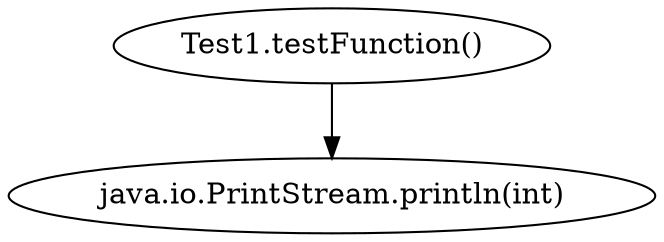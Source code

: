 digraph G {
  1 [ label="Test1.testFunction()" ];
  2 [ label="java.io.PrintStream.println(int)" ];
  1 -> 2;
}
